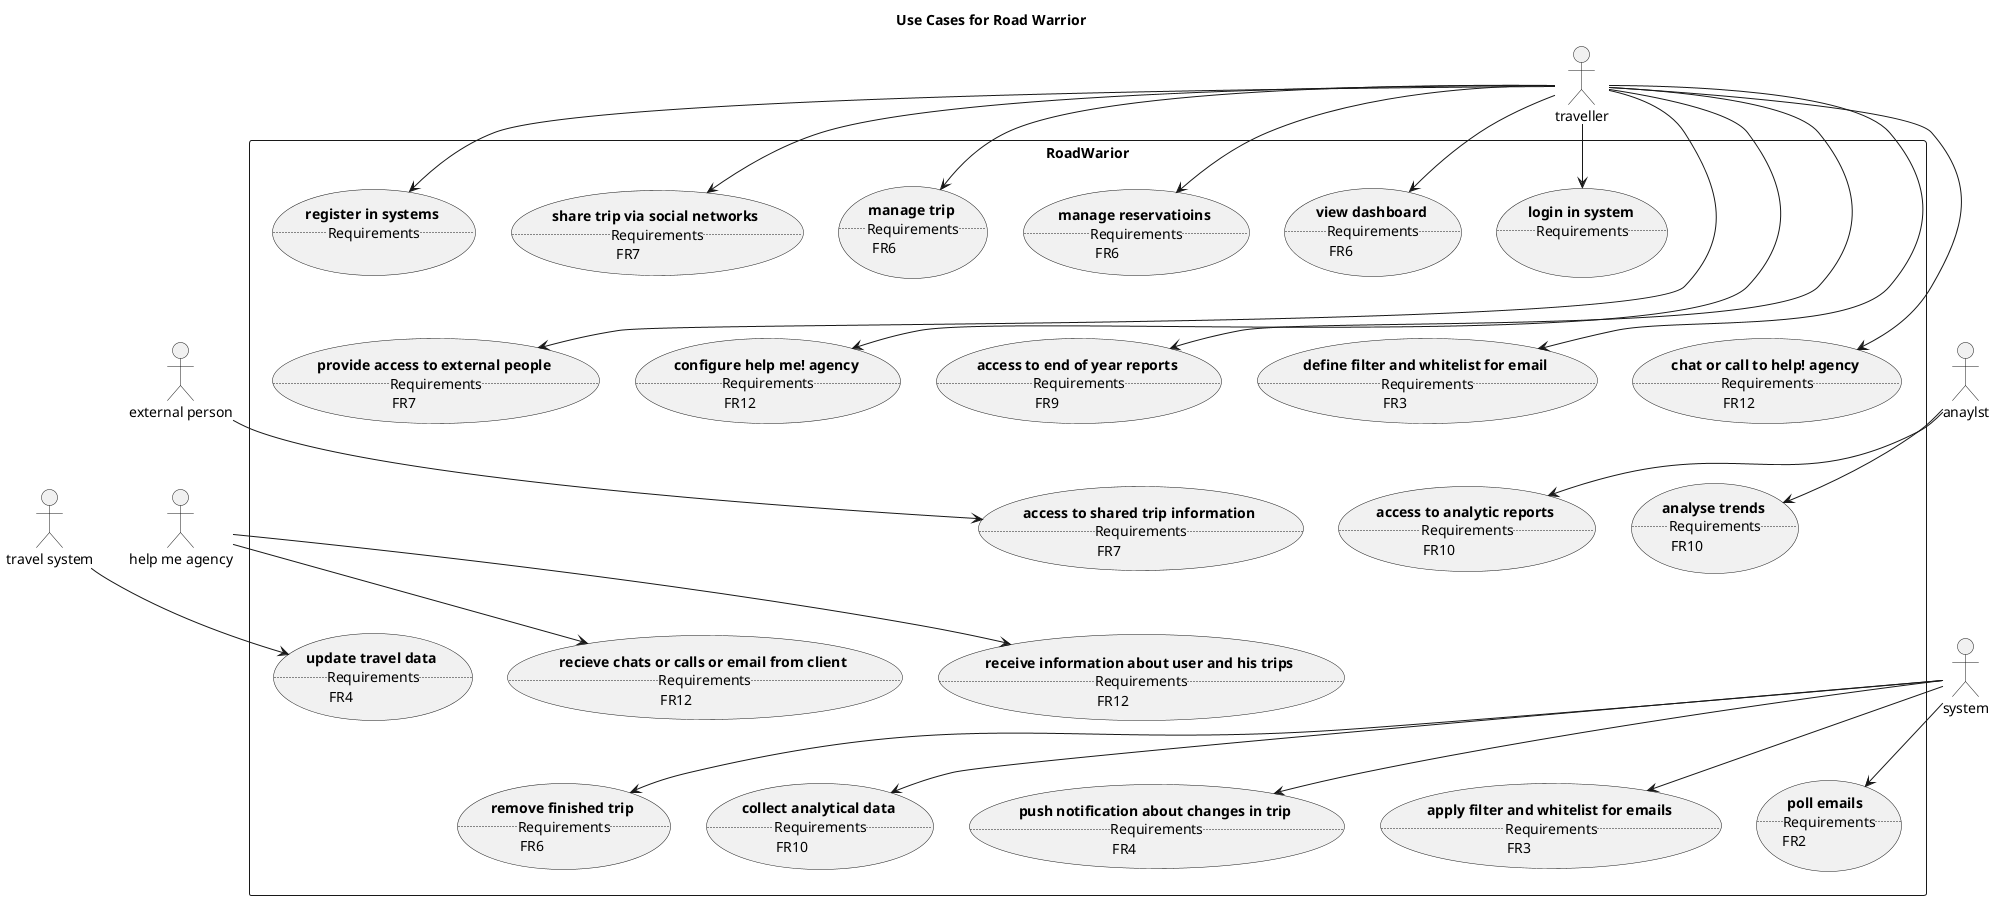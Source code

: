 @startuml UseCaseOverview

title Use Cases for Road Warrior

actor :traveller: as tr
actor :external person: as ep
actor :anaylst: as an
actor :help me agency: as hma
actor :travel system: as ts
actor :system: as sy

ep -[hidden]right- hma
ts -[hidden]right- hma
rectangle RoadWarior {
  together {
    usecase RIS as "**register in systems** \n..Requirements..\n"
    usecase lis as "**login in system** \n..Requirements..\n"
    usecase vd as "**view dashboard** \n..Requirements..\nFR6"
    usecase mr as "**manage reservatioins** \n..Requirements..\n FR6"
    usecase mt as "**manage trip** \n..Requirements..\n FR6"
    usecase stsn as "**share trip via social networks** \n..Requirements..\n FR7"
  }
  
  together {
    usecase patep as "**provide access to external people** \n..Requirements..\nFR7"
    usecase cmha as "**configure help me! agency** \n..Requirements..\nFR12"
    usecase ater as "**access to end of year reports** \n..Requirements..\nFR9"
    usecase dfawfe as "**define filter and whitelist for email** \n..Requirements..\nFR3"
    usecase coctha as "**chat or call to help! agency** \n..Requirements..\nFR12"
  }
  
  together {
    usecase atsti as "**access to shared trip information** \n..Requirements..\nFR7"
    usecase atar as "**access to analytic reports** \n..Requirements..\nFR10"
    usecase at as "**analyse trends** \n..Requirements..\nFR10"
  }
  
  together {
    usecase riauaht as "**receive information about user and his trips** \n..Requirements..\nFR12"
    usecase utd as "**update travel data** \n..Requirements..\nFR4"
    usecase rcocoefc as "**recieve chats or calls or email from client** \n..Requirements..\nFR12"
  }
  
  together {
    usecase pe as "**poll emails** \n..Requirements..\nFR2"
    usecase afawfe as "**apply filter and whitelist for emails** \n..Requirements..\nFR3"
    usecase pnacit as "**push notification about changes in trip** \n..Requirements..\nFR4"
    usecase rft as "**remove finished trip** \n..Requirements..\nFR6"
    usecase cad as "**collect analytical data** \n..Requirements..\nFR10"
  }
}

sy --> cad
sy --> rft
sy --> pnacit
sy --> afawfe
sy --> pe

tr --> RIS
tr --> lis
tr --> vd
tr --> mr
tr --> mt
tr --> stsn
tr --> patep
tr --> cmha
tr --> coctha
tr --> ater
tr --> dfawfe

ep --> atsti

an --> at
an --> atar

hma --> rcocoefc
hma --> riauaht

ts --> utd

'Include dependencies, so that they are not in a single line
RIS -[hidden]- patep
patep -[hidden]- atsti
atsti -[hidden]- riauaht 
riauaht -[hidden]- rft

@enduml
